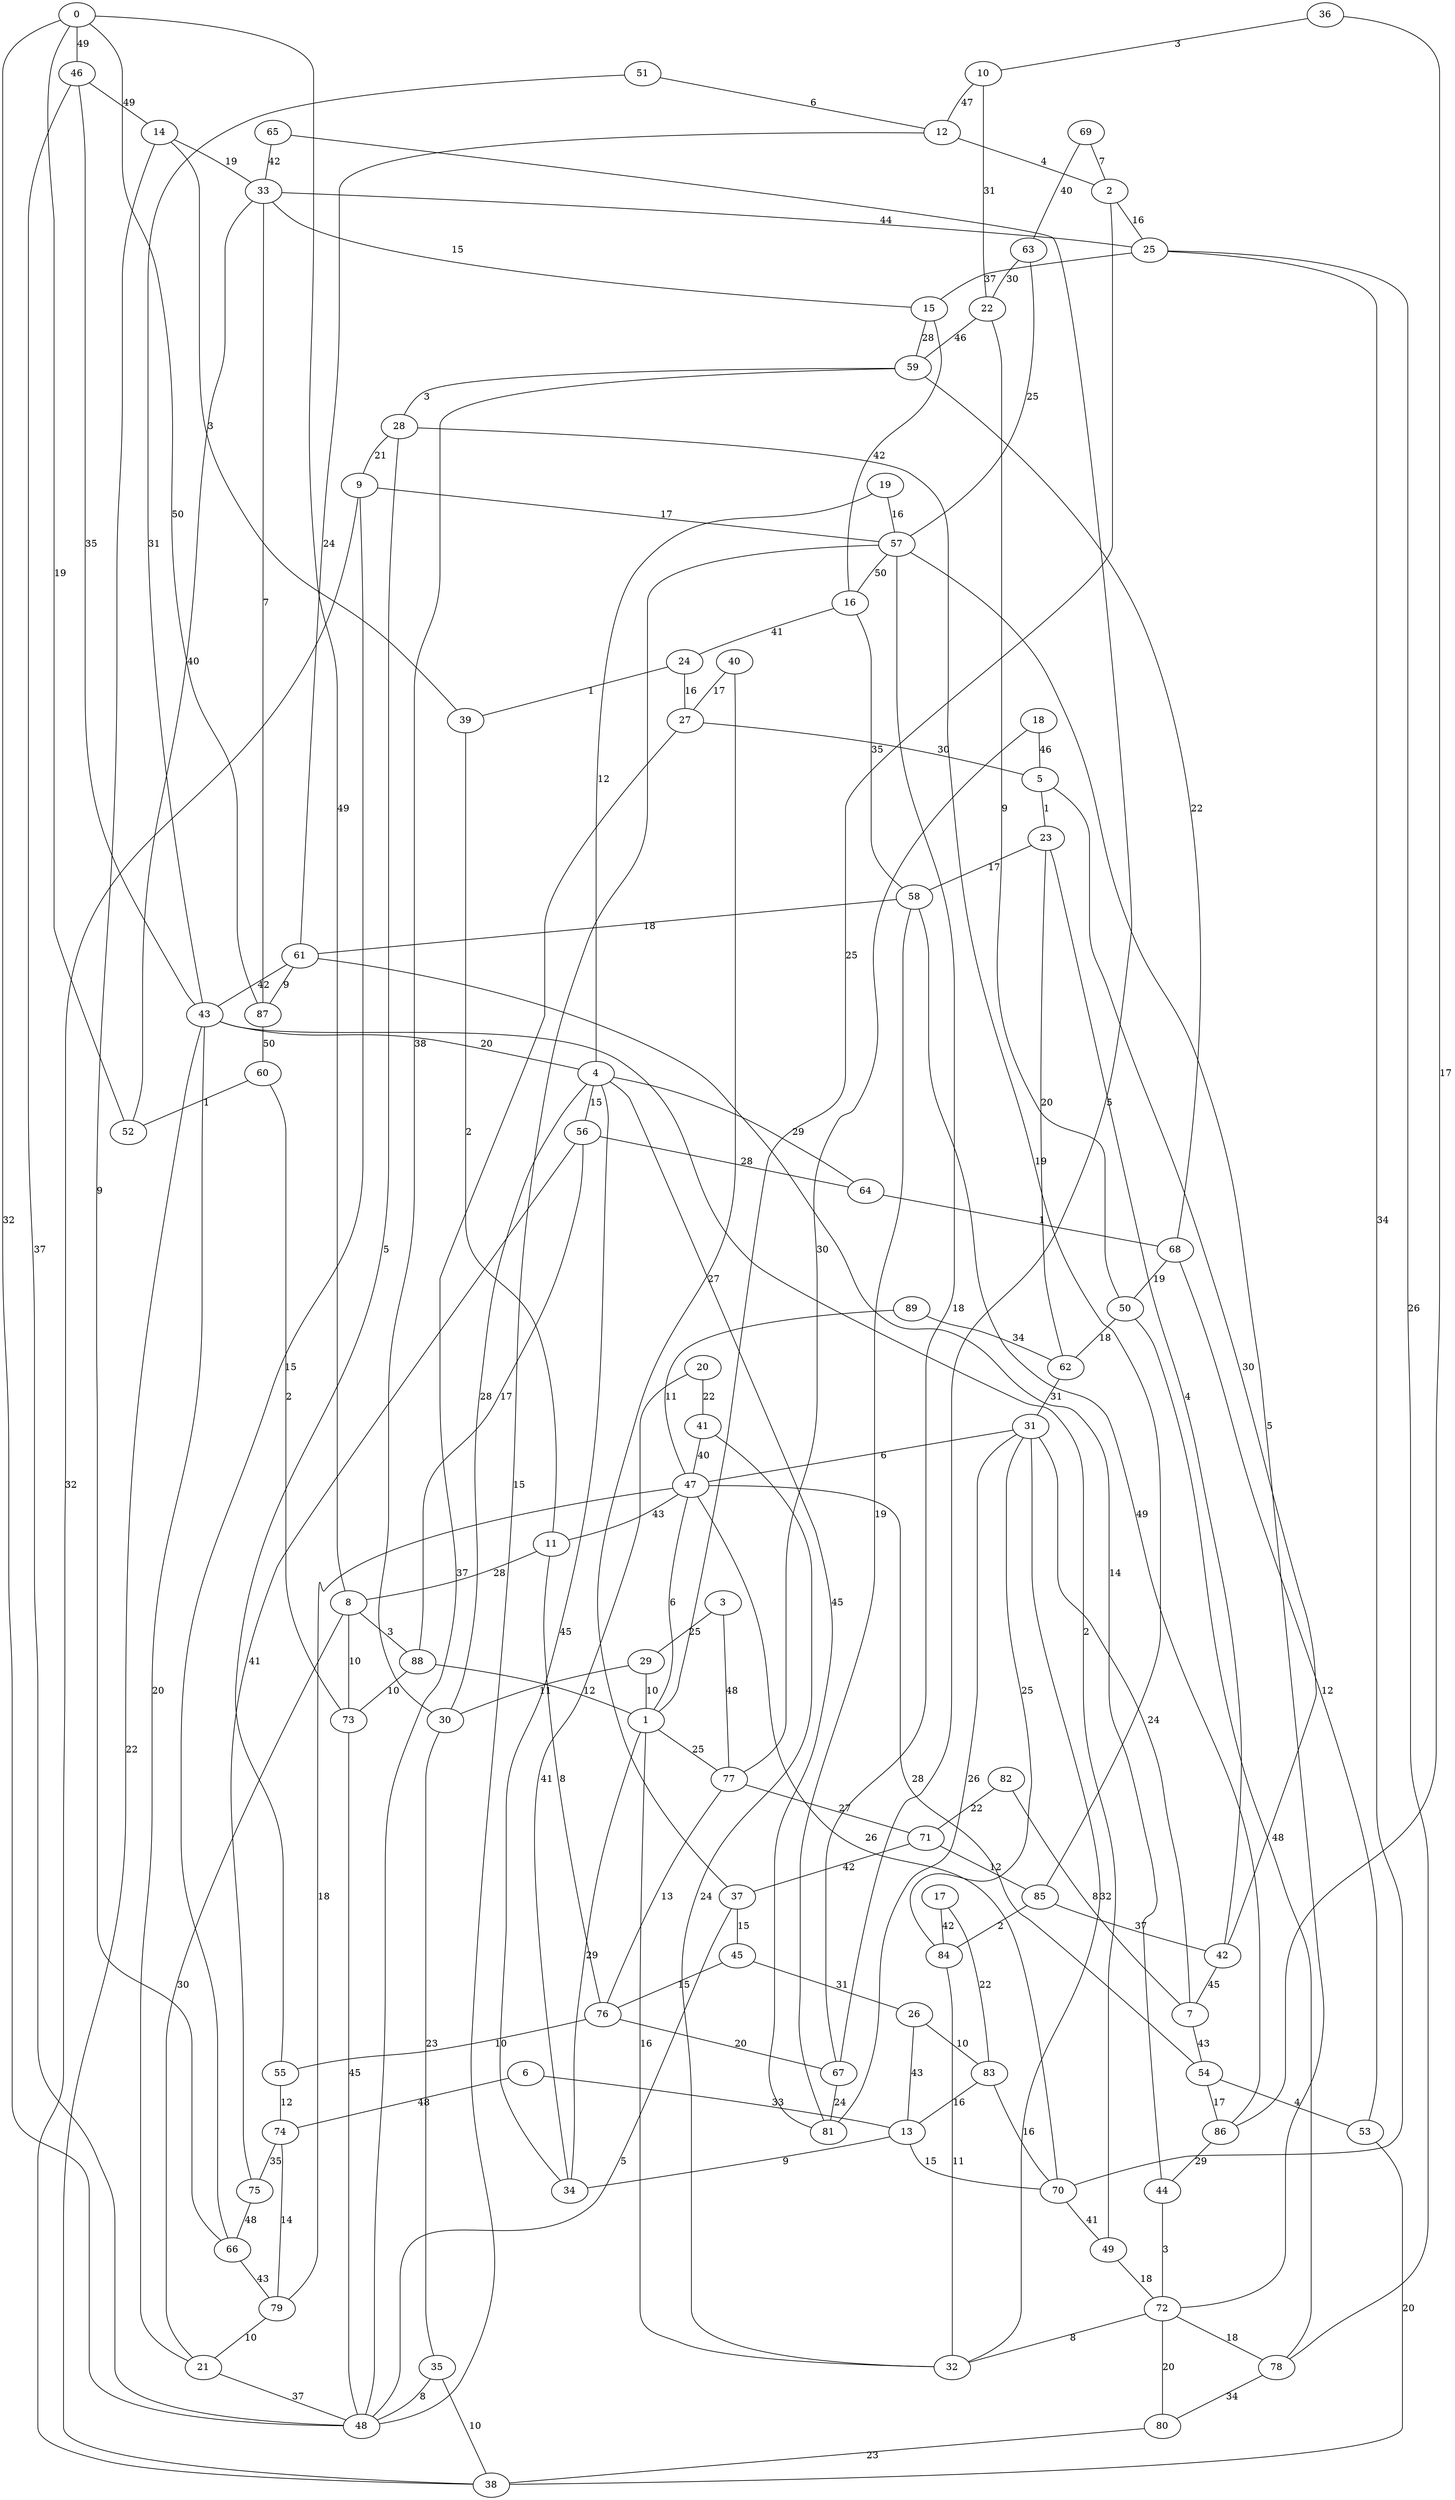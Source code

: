 graph {
	0 [label=0]
	1 [label=1]
	2 [label=2]
	3 [label=3]
	4 [label=4]
	5 [label=5]
	6 [label=6]
	7 [label=7]
	8 [label=8]
	9 [label=9]
	10 [label=10]
	11 [label=11]
	12 [label=12]
	13 [label=13]
	14 [label=14]
	15 [label=15]
	16 [label=16]
	17 [label=17]
	18 [label=18]
	19 [label=19]
	20 [label=20]
	21 [label=21]
	22 [label=22]
	23 [label=23]
	24 [label=24]
	25 [label=25]
	26 [label=26]
	27 [label=27]
	28 [label=28]
	29 [label=29]
	30 [label=30]
	31 [label=31]
	32 [label=32]
	33 [label=33]
	34 [label=34]
	35 [label=35]
	36 [label=36]
	37 [label=37]
	38 [label=38]
	39 [label=39]
	40 [label=40]
	41 [label=41]
	42 [label=42]
	43 [label=43]
	44 [label=44]
	45 [label=45]
	46 [label=46]
	47 [label=47]
	48 [label=48]
	49 [label=49]
	50 [label=50]
	51 [label=51]
	52 [label=52]
	53 [label=53]
	54 [label=54]
	55 [label=55]
	56 [label=56]
	57 [label=57]
	58 [label=58]
	59 [label=59]
	60 [label=60]
	61 [label=61]
	62 [label=62]
	63 [label=63]
	64 [label=64]
	65 [label=65]
	66 [label=66]
	67 [label=67]
	68 [label=68]
	69 [label=69]
	70 [label=70]
	71 [label=71]
	72 [label=72]
	73 [label=73]
	74 [label=74]
	75 [label=75]
	76 [label=76]
	77 [label=77]
	78 [label=78]
	79 [label=79]
	80 [label=80]
	81 [label=81]
	82 [label=82]
	83 [label=83]
	84 [label=84]
	85 [label=85]
	86 [label=86]
	87 [label=87]
	88 [label=88]
	89 [label=89]
	0 -- 48 [label=32]
	0 -- 46 [label=49]
	1 -- 47 [label=6]
	1 -- 77 [label=25]
	2 -- 1 [label=25]
	2 -- 25 [label=16]
	3 -- 29 [label=25]
	3 -- 77 [label=48]
	4 -- 56 [label=15]
	4 -- 30 [label=28]
	5 -- 42 [label=30]
	5 -- 23 [label=1]
	6 -- 74 [label=48]
	6 -- 13 [label=33]
	7 -- 31 [label=24]
	7 -- 54 [label=43]
	8 -- 0 [label=49]
	8 -- 88 [label=3]
	9 -- 57 [label=17]
	9 -- 66 [label=15]
	10 -- 12 [label=47]
	10 -- 22 [label=31]
	11 -- 8 [label=28]
	11 -- 76 [label=8]
	12 -- 61 [label=24]
	12 -- 2 [label=4]
	13 -- 70 [label=15]
	13 -- 34 [label=9]
	14 -- 39 [label=3]
	14 -- 33 [label=19]
	15 -- 33 [label=15]
	15 -- 59 [label=28]
	16 -- 15 [label=42]
	16 -- 24 [label=41]
	17 -- 84 [label=42]
	17 -- 83 [label=22]
	18 -- 5 [label=46]
	18 -- 77 [label=30]
	19 -- 4 [label=12]
	19 -- 57 [label=16]
	20 -- 34 [label=41]
	20 -- 41 [label=22]
	21 -- 8 [label=30]
	21 -- 48 [label=37]
	22 -- 50 [label=9]
	22 -- 59 [label=46]
	23 -- 58 [label=17]
	24 -- 27 [label=16]
	24 -- 39 [label=1]
	25 -- 15 [label=37]
	25 -- 70 [label=34]
	26 -- 13 [label=43]
	26 -- 83 [label=10]
	27 -- 48 [label=37]
	27 -- 5 [label=30]
	28 -- 85 [label=19]
	28 -- 9 [label=21]
	29 -- 1 [label=10]
	29 -- 30 [label=11]
	30 -- 35 [label=23]
	31 -- 81 [label=26]
	31 -- 47 [label=6]
	32 -- 1 [label=16]
	32 -- 31 [label=32]
	33 -- 87 [label=7]
	33 -- 25 [label=44]
	34 -- 1 [label=29]
	34 -- 4 [label=45]
	35 -- 38 [label=10]
	35 -- 48 [label=8]
	36 -- 86 [label=17]
	36 -- 10 [label=3]
	37 -- 45 [label=15]
	37 -- 48 [label=5]
	38 -- 9 [label=32]
	38 -- 43 [label=22]
	39 -- 11 [label=2]
	40 -- 27 [label=17]
	40 -- 37 [label=27]
	41 -- 47 [label=40]
	41 -- 32 [label=24]
	42 -- 7 [label=45]
	42 -- 23 [label=4]
	43 -- 21 [label=20]
	43 -- 4 [label=20]
	44 -- 72 [label=3]
	44 -- 61 [label=14]
	45 -- 76 [label=15]
	45 -- 26 [label=31]
	46 -- 43 [label=35]
	46 -- 14 [label=49]
	47 -- 11 [label=43]
	47 -- 54 [label=28]
	48 -- 57 [label=15]
	48 -- 46 [label=37]
	49 -- 43 [label=2]
	49 -- 72 [label=18]
	50 -- 78 [label=48]
	50 -- 62 [label=18]
	51 -- 43 [label=31]
	51 -- 12 [label=6]
	52 -- 33 [label=40]
	52 -- 0 [label=19]
	53 -- 68 [label=12]
	53 -- 38 [label=20]
	54 -- 86 [label=17]
	54 -- 53 [label=4]
	55 -- 74 [label=12]
	55 -- 28 [label=5]
	56 -- 88 [label=17]
	56 -- 64 [label=28]
	57 -- 16 [label=50]
	57 -- 72 [label=5]
	58 -- 16 [label=35]
	58 -- 61 [label=18]
	59 -- 28 [label=3]
	59 -- 30 [label=38]
	60 -- 73 [label=2]
	60 -- 52 [label=1]
	61 -- 43 [label=42]
	61 -- 87 [label=9]
	62 -- 31 [label=31]
	62 -- 23 [label=20]
	63 -- 22 [label=30]
	63 -- 57 [label=25]
	64 -- 4 [label=29]
	64 -- 68 [label=1]
	65 -- 67 [label=5]
	65 -- 33 [label=42]
	66 -- 79 [label=43]
	66 -- 14 [label=9]
	67 -- 57 [label=18]
	67 -- 81 [label=24]
	68 -- 50 [label=19]
	68 -- 59 [label=22]
	69 -- 2 [label=7]
	69 -- 63 [label=40]
	70 -- 49 [label=41]
	70 -- 47 [label=26]
	71 -- 85 [label=12]
	71 -- 37 [label=42]
	72 -- 32 [label=8]
	72 -- 78 [label=18]
	73 -- 8 [label=10]
	73 -- 48 [label=45]
	74 -- 75 [label=35]
	74 -- 79 [label=14]
	75 -- 66 [label=48]
	75 -- 56 [label=41]
	76 -- 67 [label=20]
	76 -- 55 [label=10]
	77 -- 71 [label=27]
	77 -- 76 [label=13]
	78 -- 80 [label=34]
	78 -- 25 [label=26]
	79 -- 47 [label=18]
	79 -- 21 [label=10]
	80 -- 38 [label=23]
	80 -- 72 [label=20]
	81 -- 4 [label=45]
	81 -- 58 [label=19]
	82 -- 71 [label=22]
	82 -- 7 [label=8]
	83 -- 70 [label=16]
	83 -- 13 [label=16]
	84 -- 31 [label=25]
	84 -- 32 [label=11]
	85 -- 84 [label=2]
	85 -- 42 [label=37]
	86 -- 58 [label=49]
	86 -- 44 [label=29]
	87 -- 0 [label=50]
	87 -- 60 [label=50]
	88 -- 73 [label=10]
	88 -- 1 [label=12]
	89 -- 47 [label=11]
	89 -- 62 [label=34]
}
